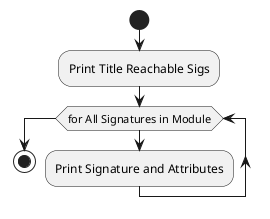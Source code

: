 @startuml
start
:Print Title Reachable Sigs;
while(for All Signatures in Module)
:Print Signature and Attributes;
endwhile
stop
@enduml